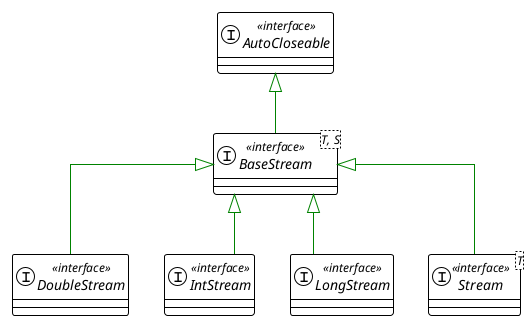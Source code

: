 @startuml

' 设置主题： !theme 指令
!theme plain

top to bottom direction

' 设置样式
skinparam linetype ortho


interface AutoCloseable << interface >>
interface BaseStream<T, S> << interface >>
interface DoubleStream << interface >>
interface IntStream << interface >>
interface LongStream << interface >>
interface Stream<T> << interface >>


AutoCloseable  ^-[#008200,plain]-   BaseStream
BaseStream     ^-[#008200,plain]-   DoubleStream
BaseStream     ^-[#008200,plain]-   IntStream
BaseStream     ^-[#008200,plain]-   LongStream
BaseStream     ^-[#008200,plain]-   Stream

@enduml
